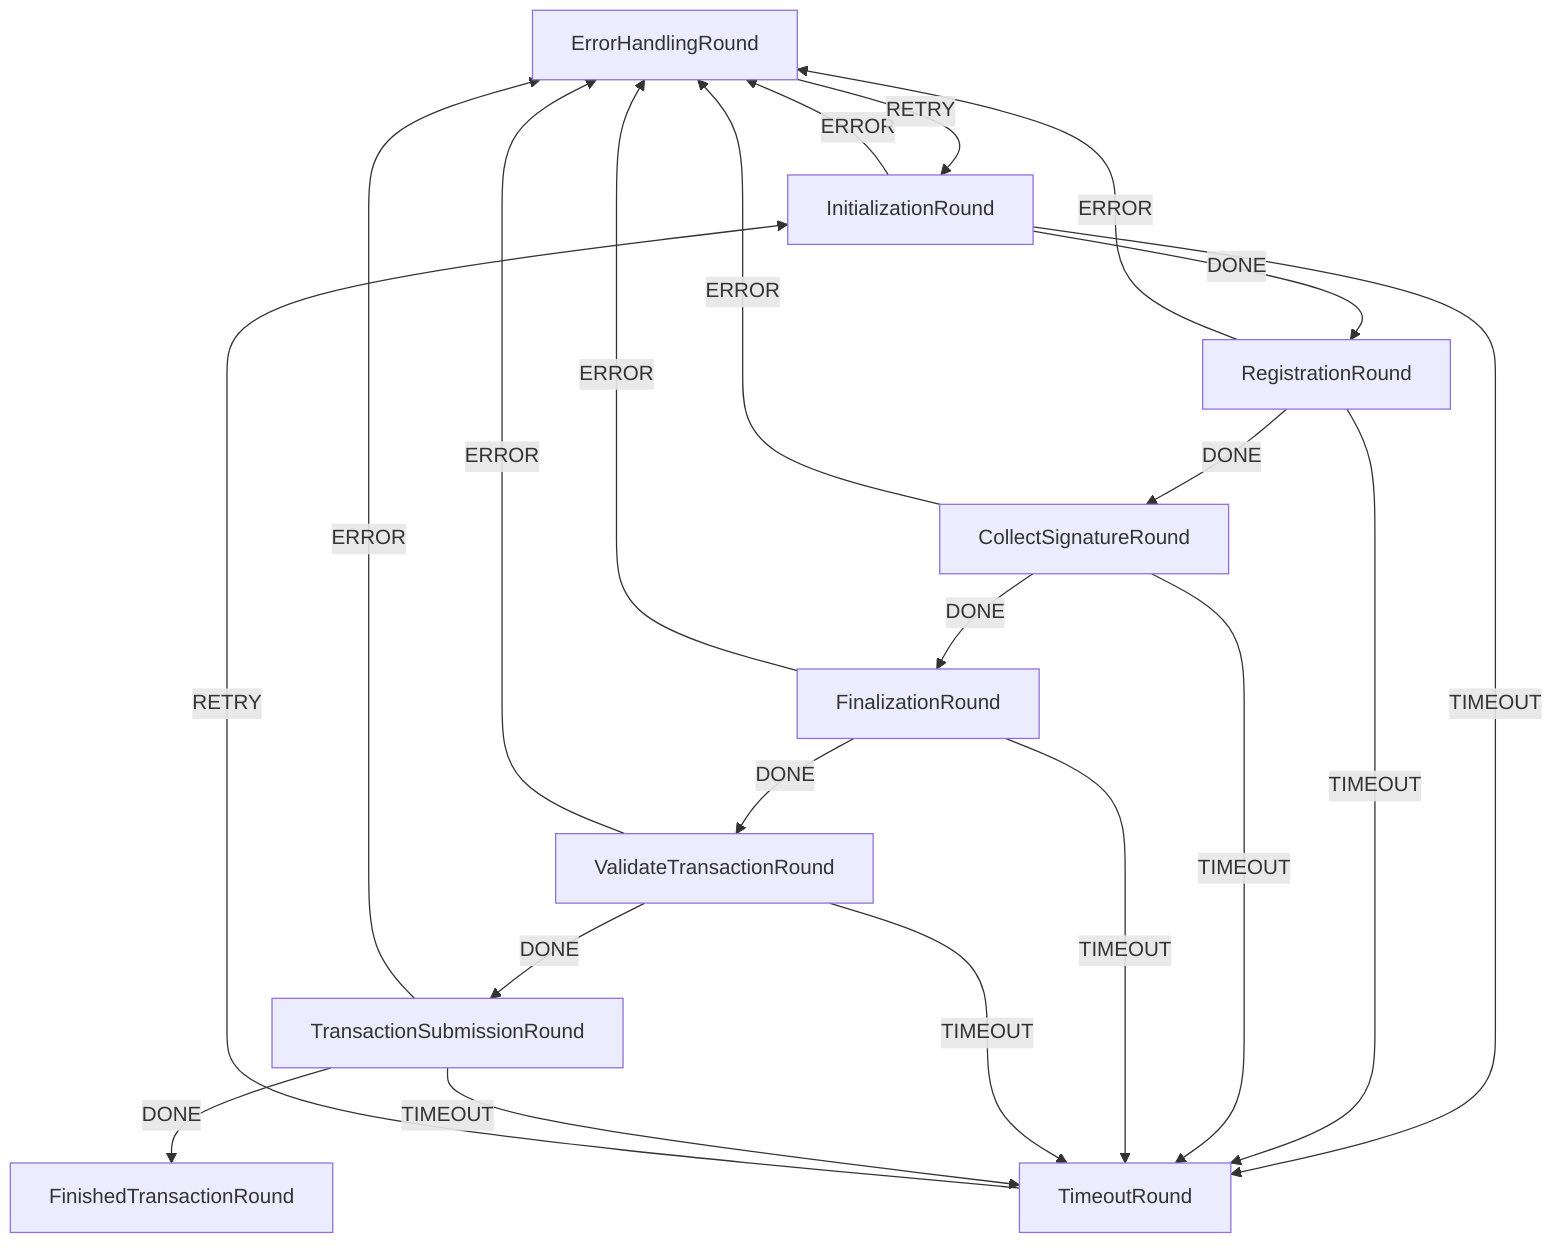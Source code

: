 graph TD
  ErrorHandlingRound
  CollectSignatureRound
  TimeoutRound
  InitializationRound
  ValidateTransactionRound
  FinishedTransactionRound
  TransactionSubmissionRound
  FinalizationRound
  ErrorHandlingRound
  RegistrationRound
  InitializationRound -->|DONE| RegistrationRound
  InitializationRound -->|ERROR| ErrorHandlingRound
  InitializationRound -->|TIMEOUT| TimeoutRound
  RegistrationRound -->|DONE| CollectSignatureRound
  RegistrationRound -->|ERROR| ErrorHandlingRound
  RegistrationRound -->|TIMEOUT| TimeoutRound
  CollectSignatureRound -->|DONE| FinalizationRound
  CollectSignatureRound -->|ERROR| ErrorHandlingRound
  CollectSignatureRound -->|TIMEOUT| TimeoutRound
  FinalizationRound -->|DONE| ValidateTransactionRound
  FinalizationRound -->|ERROR| ErrorHandlingRound
  FinalizationRound -->|TIMEOUT| TimeoutRound
  ValidateTransactionRound -->|DONE| TransactionSubmissionRound
  ValidateTransactionRound -->|ERROR| ErrorHandlingRound
  ValidateTransactionRound -->|TIMEOUT| TimeoutRound
  TransactionSubmissionRound -->|DONE| FinishedTransactionRound
  TransactionSubmissionRound -->|ERROR| ErrorHandlingRound
  TransactionSubmissionRound -->|TIMEOUT| TimeoutRound
  ErrorHandlingRound -->|RETRY| InitializationRound
  TimeoutRound -->|RETRY| InitializationRound